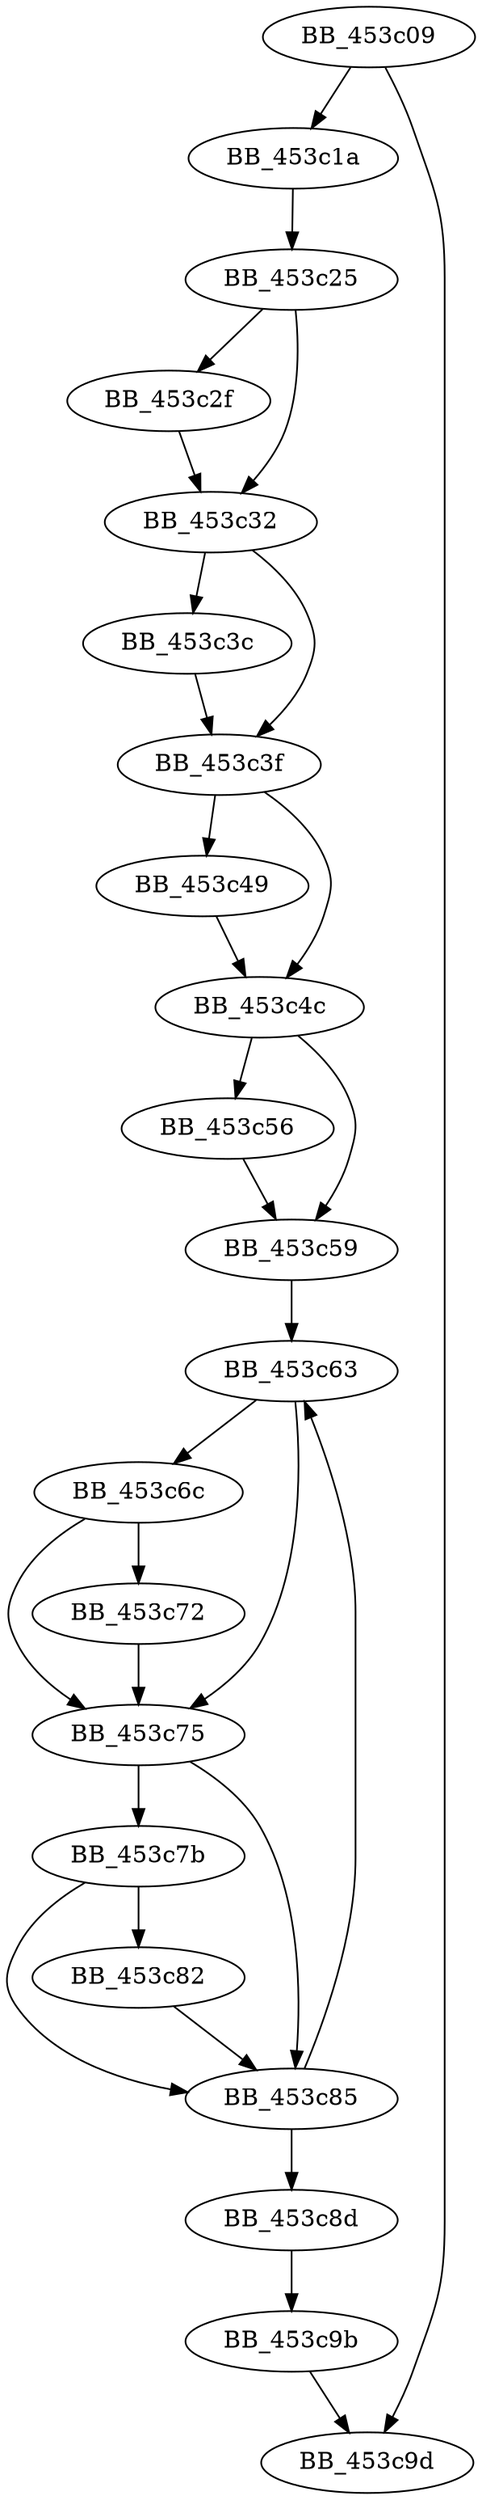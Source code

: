 DiGraph sub_453C09{
BB_453c09->BB_453c1a
BB_453c09->BB_453c9d
BB_453c1a->BB_453c25
BB_453c25->BB_453c2f
BB_453c25->BB_453c32
BB_453c2f->BB_453c32
BB_453c32->BB_453c3c
BB_453c32->BB_453c3f
BB_453c3c->BB_453c3f
BB_453c3f->BB_453c49
BB_453c3f->BB_453c4c
BB_453c49->BB_453c4c
BB_453c4c->BB_453c56
BB_453c4c->BB_453c59
BB_453c56->BB_453c59
BB_453c59->BB_453c63
BB_453c63->BB_453c6c
BB_453c63->BB_453c75
BB_453c6c->BB_453c72
BB_453c6c->BB_453c75
BB_453c72->BB_453c75
BB_453c75->BB_453c7b
BB_453c75->BB_453c85
BB_453c7b->BB_453c82
BB_453c7b->BB_453c85
BB_453c82->BB_453c85
BB_453c85->BB_453c63
BB_453c85->BB_453c8d
BB_453c8d->BB_453c9b
BB_453c9b->BB_453c9d
}
